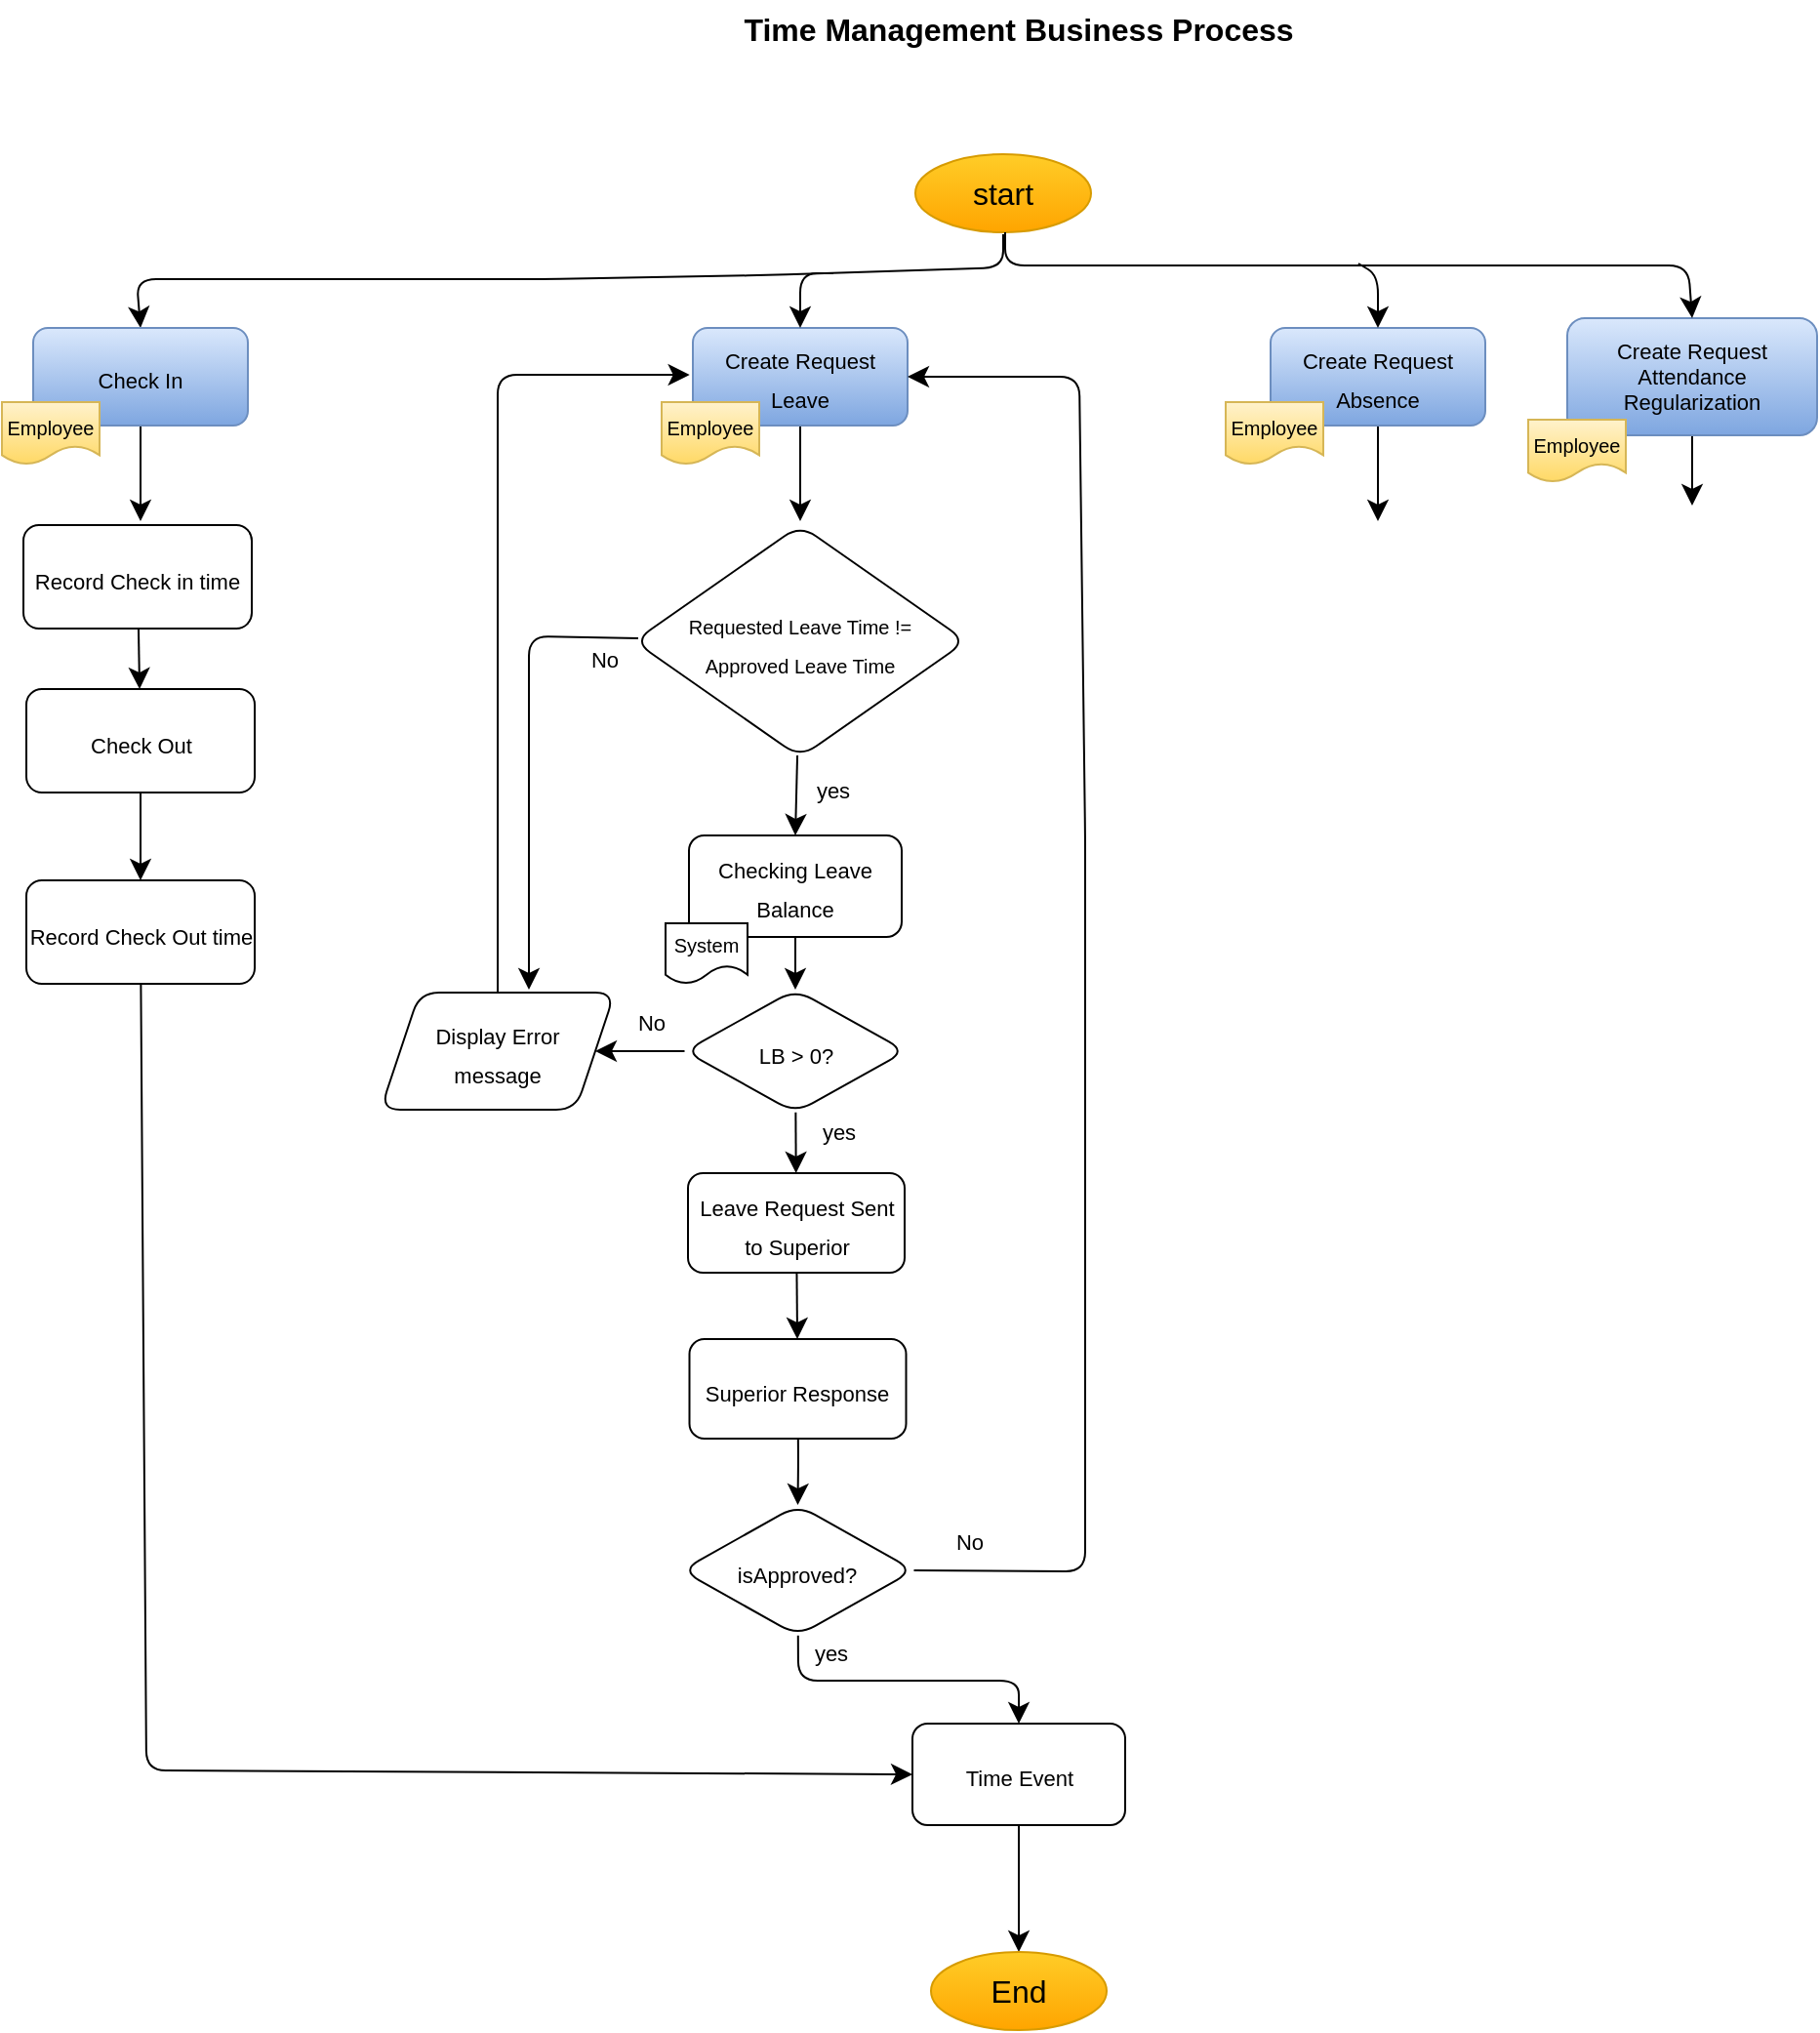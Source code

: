 <mxfile version="21.2.9" type="github">
  <diagram name="Page-1" id="3nV38mSNL-lvkJdHqZnk">
    <mxGraphModel dx="1199" dy="878" grid="0" gridSize="10" guides="1" tooltips="1" connect="1" arrows="1" fold="1" page="0" pageScale="1" pageWidth="850" pageHeight="1100" math="0" shadow="0">
      <root>
        <mxCell id="0" />
        <mxCell id="1" parent="0" />
        <mxCell id="1xMDpH14Qbi4-UP5KBB6-37" style="edgeStyle=none;rounded=1;orthogonalLoop=1;jettySize=auto;html=1;entryX=0.5;entryY=0;entryDx=0;entryDy=0;fontSize=12;startSize=8;endSize=8;movable=1;resizable=1;rotatable=1;deletable=1;editable=1;locked=0;connectable=1;" edge="1" parent="1" target="1xMDpH14Qbi4-UP5KBB6-5">
          <mxGeometry relative="1" as="geometry">
            <mxPoint x="220" y="41" as="sourcePoint" />
            <Array as="points">
              <mxPoint x="220" y="58" />
              <mxPoint x="99" y="62" />
              <mxPoint x="-17" y="64" />
              <mxPoint x="-224" y="64" />
            </Array>
          </mxGeometry>
        </mxCell>
        <mxCell id="1xMDpH14Qbi4-UP5KBB6-2" value="start" style="ellipse;whiteSpace=wrap;html=1;fontSize=16;fillColor=#ffcd28;gradientColor=#ffa500;strokeColor=#d79b00;movable=1;resizable=1;rotatable=1;deletable=1;editable=1;locked=0;connectable=1;" vertex="1" parent="1">
          <mxGeometry x="175" width="90" height="40" as="geometry" />
        </mxCell>
        <mxCell id="1xMDpH14Qbi4-UP5KBB6-3" value="Time Management Business Process" style="text;html=1;strokeColor=none;fillColor=none;align=center;verticalAlign=middle;whiteSpace=wrap;rounded=0;fontSize=16;fontStyle=1" vertex="1" parent="1">
          <mxGeometry x="63" y="-79" width="330" height="30" as="geometry" />
        </mxCell>
        <mxCell id="1xMDpH14Qbi4-UP5KBB6-4" style="edgeStyle=none;curved=1;rounded=0;orthogonalLoop=1;jettySize=auto;html=1;fontSize=12;startSize=8;endSize=8;movable=1;resizable=1;rotatable=1;deletable=1;editable=1;locked=0;connectable=1;" edge="1" parent="1" source="1xMDpH14Qbi4-UP5KBB6-5">
          <mxGeometry relative="1" as="geometry">
            <mxPoint x="-222" y="188" as="targetPoint" />
          </mxGeometry>
        </mxCell>
        <mxCell id="1xMDpH14Qbi4-UP5KBB6-5" value="&lt;font style=&quot;font-size: 11px;&quot;&gt;Check In&lt;/font&gt;" style="rounded=1;whiteSpace=wrap;html=1;fontSize=16;fillColor=#dae8fc;gradientColor=#7ea6e0;strokeColor=#6c8ebf;movable=1;resizable=1;rotatable=1;deletable=1;editable=1;locked=0;connectable=1;" vertex="1" parent="1">
          <mxGeometry x="-277" y="89" width="110" height="50" as="geometry" />
        </mxCell>
        <mxCell id="1xMDpH14Qbi4-UP5KBB6-6" value="&lt;font size=&quot;1&quot;&gt;Employee&lt;/font&gt;" style="shape=document;whiteSpace=wrap;html=1;boundedLbl=1;fontSize=16;fillColor=#fff2cc;gradientColor=#ffd966;strokeColor=#d6b656;movable=1;resizable=1;rotatable=1;deletable=1;editable=1;locked=0;connectable=1;" vertex="1" parent="1">
          <mxGeometry x="-293" y="127" width="50" height="32" as="geometry" />
        </mxCell>
        <mxCell id="1xMDpH14Qbi4-UP5KBB6-38" style="edgeStyle=none;curved=1;rounded=0;orthogonalLoop=1;jettySize=auto;html=1;fontSize=12;startSize=8;endSize=8;movable=0;resizable=0;rotatable=0;deletable=0;editable=0;locked=1;connectable=0;" edge="1" parent="1" source="1xMDpH14Qbi4-UP5KBB6-39">
          <mxGeometry relative="1" as="geometry">
            <mxPoint x="116" y="188" as="targetPoint" />
          </mxGeometry>
        </mxCell>
        <mxCell id="1xMDpH14Qbi4-UP5KBB6-39" value="&lt;font style=&quot;font-size: 11px;&quot;&gt;Create Request Leave&lt;/font&gt;" style="rounded=1;whiteSpace=wrap;html=1;fontSize=16;fillColor=#dae8fc;gradientColor=#7ea6e0;strokeColor=#6c8ebf;movable=0;resizable=0;rotatable=0;deletable=0;editable=0;locked=1;connectable=0;" vertex="1" parent="1">
          <mxGeometry x="61" y="89" width="110" height="50" as="geometry" />
        </mxCell>
        <mxCell id="1xMDpH14Qbi4-UP5KBB6-40" value="&lt;font size=&quot;1&quot;&gt;Employee&lt;/font&gt;" style="shape=document;whiteSpace=wrap;html=1;boundedLbl=1;fontSize=16;fillColor=#fff2cc;gradientColor=#ffd966;strokeColor=#d6b656;movable=0;resizable=0;rotatable=0;deletable=0;editable=0;locked=1;connectable=0;" vertex="1" parent="1">
          <mxGeometry x="45" y="127" width="50" height="32" as="geometry" />
        </mxCell>
        <mxCell id="1xMDpH14Qbi4-UP5KBB6-41" style="edgeStyle=none;curved=1;rounded=0;orthogonalLoop=1;jettySize=auto;html=1;fontSize=12;startSize=8;endSize=8;movable=1;resizable=1;rotatable=1;deletable=1;editable=1;locked=0;connectable=1;" edge="1" parent="1" source="1xMDpH14Qbi4-UP5KBB6-42">
          <mxGeometry relative="1" as="geometry">
            <mxPoint x="412" y="188" as="targetPoint" />
          </mxGeometry>
        </mxCell>
        <mxCell id="1xMDpH14Qbi4-UP5KBB6-42" value="&lt;font style=&quot;font-size: 11px;&quot;&gt;Create Request Absence&lt;/font&gt;" style="rounded=1;whiteSpace=wrap;html=1;fontSize=16;fillColor=#dae8fc;gradientColor=#7ea6e0;strokeColor=#6c8ebf;movable=1;resizable=1;rotatable=1;deletable=1;editable=1;locked=0;connectable=1;" vertex="1" parent="1">
          <mxGeometry x="357" y="89" width="110" height="50" as="geometry" />
        </mxCell>
        <mxCell id="1xMDpH14Qbi4-UP5KBB6-43" value="&lt;font size=&quot;1&quot;&gt;Employee&lt;/font&gt;" style="shape=document;whiteSpace=wrap;html=1;boundedLbl=1;fontSize=16;fillColor=#fff2cc;gradientColor=#ffd966;strokeColor=#d6b656;movable=1;resizable=1;rotatable=1;deletable=1;editable=1;locked=0;connectable=1;" vertex="1" parent="1">
          <mxGeometry x="334" y="127" width="50" height="32" as="geometry" />
        </mxCell>
        <mxCell id="1xMDpH14Qbi4-UP5KBB6-47" style="edgeStyle=none;curved=1;rounded=0;orthogonalLoop=1;jettySize=auto;html=1;fontSize=12;startSize=8;endSize=8;movable=1;resizable=1;rotatable=1;deletable=1;editable=1;locked=0;connectable=1;" edge="1" parent="1" source="1xMDpH14Qbi4-UP5KBB6-45">
          <mxGeometry relative="1" as="geometry">
            <mxPoint x="573" y="180" as="targetPoint" />
          </mxGeometry>
        </mxCell>
        <mxCell id="1xMDpH14Qbi4-UP5KBB6-45" value="&lt;font style=&quot;font-size: 11px;&quot;&gt;Create Request Attendance Regularization&lt;/font&gt;" style="rounded=1;whiteSpace=wrap;html=1;fontSize=11;fillColor=#dae8fc;gradientColor=#7ea6e0;strokeColor=#6c8ebf;movable=1;resizable=1;rotatable=1;deletable=1;editable=1;locked=0;connectable=1;" vertex="1" parent="1">
          <mxGeometry x="509" y="84" width="128" height="60" as="geometry" />
        </mxCell>
        <mxCell id="1xMDpH14Qbi4-UP5KBB6-46" value="&lt;font size=&quot;1&quot;&gt;Employee&lt;/font&gt;" style="shape=document;whiteSpace=wrap;html=1;boundedLbl=1;fontSize=16;fillColor=#fff2cc;gradientColor=#ffd966;strokeColor=#d6b656;movable=1;resizable=1;rotatable=1;deletable=1;editable=1;locked=0;connectable=1;" vertex="1" parent="1">
          <mxGeometry x="489" y="136" width="50" height="32" as="geometry" />
        </mxCell>
        <mxCell id="1xMDpH14Qbi4-UP5KBB6-48" style="edgeStyle=none;rounded=1;orthogonalLoop=1;jettySize=auto;html=1;entryX=0.5;entryY=0;entryDx=0;entryDy=0;fontSize=12;startSize=8;endSize=8;movable=1;resizable=1;rotatable=1;deletable=1;editable=1;locked=0;connectable=1;" edge="1" parent="1" target="1xMDpH14Qbi4-UP5KBB6-45">
          <mxGeometry relative="1" as="geometry">
            <mxPoint x="221" y="40" as="sourcePoint" />
            <mxPoint x="80" y="88" as="targetPoint" />
            <Array as="points">
              <mxPoint x="221" y="57" />
              <mxPoint x="317" y="57" />
              <mxPoint x="571" y="57" />
            </Array>
          </mxGeometry>
        </mxCell>
        <mxCell id="1xMDpH14Qbi4-UP5KBB6-49" value="" style="endArrow=classic;html=1;rounded=1;fontSize=12;startSize=8;endSize=8;entryX=0.5;entryY=0;entryDx=0;entryDy=0;movable=0;resizable=0;rotatable=0;deletable=0;editable=0;locked=1;connectable=0;" edge="1" parent="1" target="1xMDpH14Qbi4-UP5KBB6-39">
          <mxGeometry width="50" height="50" relative="1" as="geometry">
            <mxPoint x="133" y="61" as="sourcePoint" />
            <mxPoint x="223" y="-38" as="targetPoint" />
            <Array as="points">
              <mxPoint x="116" y="61" />
            </Array>
          </mxGeometry>
        </mxCell>
        <mxCell id="1xMDpH14Qbi4-UP5KBB6-50" value="" style="endArrow=classic;html=1;rounded=1;fontSize=12;startSize=8;endSize=8;entryX=0.5;entryY=0;entryDx=0;entryDy=0;movable=1;resizable=1;rotatable=1;deletable=1;editable=1;locked=0;connectable=1;" edge="1" parent="1" target="1xMDpH14Qbi4-UP5KBB6-42">
          <mxGeometry width="50" height="50" relative="1" as="geometry">
            <mxPoint x="402" y="56" as="sourcePoint" />
            <mxPoint x="222" y="99" as="targetPoint" />
            <Array as="points">
              <mxPoint x="412" y="62" />
            </Array>
          </mxGeometry>
        </mxCell>
        <mxCell id="1xMDpH14Qbi4-UP5KBB6-57" value="" style="edgeStyle=none;curved=1;rounded=0;orthogonalLoop=1;jettySize=auto;html=1;fontSize=12;startSize=8;endSize=8;" edge="1" parent="1" source="1xMDpH14Qbi4-UP5KBB6-51" target="1xMDpH14Qbi4-UP5KBB6-56">
          <mxGeometry relative="1" as="geometry" />
        </mxCell>
        <mxCell id="1xMDpH14Qbi4-UP5KBB6-51" value="&lt;font style=&quot;font-size: 11px;&quot;&gt;Checking Leave Balance&lt;/font&gt;" style="rounded=1;whiteSpace=wrap;html=1;fontSize=16;" vertex="1" parent="1">
          <mxGeometry x="59" y="349" width="109" height="52" as="geometry" />
        </mxCell>
        <mxCell id="1xMDpH14Qbi4-UP5KBB6-53" value="&lt;font style=&quot;font-size: 10px;&quot;&gt;System&lt;/font&gt;" style="shape=document;whiteSpace=wrap;html=1;boundedLbl=1;fontSize=10;" vertex="1" parent="1">
          <mxGeometry x="47" y="394" width="42" height="31" as="geometry" />
        </mxCell>
        <mxCell id="1xMDpH14Qbi4-UP5KBB6-59" value="" style="edgeStyle=none;curved=1;rounded=0;orthogonalLoop=1;jettySize=auto;html=1;fontSize=12;startSize=8;endSize=8;" edge="1" parent="1" source="1xMDpH14Qbi4-UP5KBB6-56" target="1xMDpH14Qbi4-UP5KBB6-58">
          <mxGeometry relative="1" as="geometry" />
        </mxCell>
        <mxCell id="1xMDpH14Qbi4-UP5KBB6-71" value="" style="edgeStyle=none;curved=1;rounded=0;orthogonalLoop=1;jettySize=auto;html=1;fontSize=12;startSize=8;endSize=8;" edge="1" parent="1" source="1xMDpH14Qbi4-UP5KBB6-56" target="1xMDpH14Qbi4-UP5KBB6-70">
          <mxGeometry relative="1" as="geometry" />
        </mxCell>
        <mxCell id="1xMDpH14Qbi4-UP5KBB6-56" value="&lt;font style=&quot;font-size: 11px;&quot;&gt;LB &amp;gt; 0?&lt;/font&gt;" style="rhombus;whiteSpace=wrap;html=1;fontSize=16;rounded=1;" vertex="1" parent="1">
          <mxGeometry x="56.75" y="428" width="113.5" height="63" as="geometry" />
        </mxCell>
        <mxCell id="1xMDpH14Qbi4-UP5KBB6-61" value="" style="edgeStyle=none;curved=1;rounded=0;orthogonalLoop=1;jettySize=auto;html=1;fontSize=12;startSize=8;endSize=8;" edge="1" parent="1" source="1xMDpH14Qbi4-UP5KBB6-58" target="1xMDpH14Qbi4-UP5KBB6-60">
          <mxGeometry relative="1" as="geometry" />
        </mxCell>
        <mxCell id="1xMDpH14Qbi4-UP5KBB6-58" value="&lt;font style=&quot;font-size: 11px;&quot;&gt;Leave Request Sent to Superior&lt;/font&gt;" style="whiteSpace=wrap;html=1;fontSize=16;rounded=1;" vertex="1" parent="1">
          <mxGeometry x="58.5" y="522" width="111" height="51" as="geometry" />
        </mxCell>
        <mxCell id="1xMDpH14Qbi4-UP5KBB6-63" value="" style="edgeStyle=none;rounded=1;orthogonalLoop=1;jettySize=auto;html=1;fontSize=12;startSize=8;endSize=8;entryX=0.5;entryY=0;entryDx=0;entryDy=0;" edge="1" parent="1" source="1xMDpH14Qbi4-UP5KBB6-60" target="1xMDpH14Qbi4-UP5KBB6-62">
          <mxGeometry relative="1" as="geometry">
            <Array as="points">
              <mxPoint x="115" y="670" />
            </Array>
          </mxGeometry>
        </mxCell>
        <mxCell id="1xMDpH14Qbi4-UP5KBB6-60" value="&lt;span style=&quot;font-size: 11px;&quot;&gt;Superior Response&lt;/span&gt;" style="whiteSpace=wrap;html=1;fontSize=16;rounded=1;" vertex="1" parent="1">
          <mxGeometry x="59.25" y="607" width="111" height="51" as="geometry" />
        </mxCell>
        <mxCell id="1xMDpH14Qbi4-UP5KBB6-83" style="edgeStyle=none;rounded=1;orthogonalLoop=1;jettySize=auto;html=1;fontSize=12;startSize=8;endSize=8;entryX=0.5;entryY=0;entryDx=0;entryDy=0;" edge="1" parent="1" source="1xMDpH14Qbi4-UP5KBB6-62" target="1xMDpH14Qbi4-UP5KBB6-84">
          <mxGeometry relative="1" as="geometry">
            <mxPoint x="114.75" y="800.667" as="targetPoint" />
            <Array as="points">
              <mxPoint x="115" y="782" />
              <mxPoint x="228" y="782" />
            </Array>
          </mxGeometry>
        </mxCell>
        <mxCell id="1xMDpH14Qbi4-UP5KBB6-62" value="&lt;font style=&quot;font-size: 11px;&quot;&gt;isApproved?&lt;/font&gt;" style="rhombus;whiteSpace=wrap;html=1;fontSize=16;rounded=1;" vertex="1" parent="1">
          <mxGeometry x="55.25" y="692" width="119" height="67" as="geometry" />
        </mxCell>
        <mxCell id="1xMDpH14Qbi4-UP5KBB6-66" style="edgeStyle=none;rounded=1;orthogonalLoop=1;jettySize=auto;html=1;fontSize=12;startSize=8;endSize=8;exitX=1;exitY=0.5;exitDx=0;exitDy=0;" edge="1" parent="1" source="1xMDpH14Qbi4-UP5KBB6-62">
          <mxGeometry relative="1" as="geometry">
            <mxPoint x="171" y="114" as="targetPoint" />
            <mxPoint x="270.452" y="572.809" as="sourcePoint" />
            <Array as="points">
              <mxPoint x="262" y="726" />
              <mxPoint x="262" y="567" />
              <mxPoint x="262" y="350" />
              <mxPoint x="259" y="114" />
            </Array>
          </mxGeometry>
        </mxCell>
        <mxCell id="1xMDpH14Qbi4-UP5KBB6-72" style="edgeStyle=none;rounded=1;orthogonalLoop=1;jettySize=auto;html=1;fontSize=12;startSize=8;endSize=8;" edge="1" parent="1" source="1xMDpH14Qbi4-UP5KBB6-70">
          <mxGeometry relative="1" as="geometry">
            <mxPoint x="59.333" y="113.0" as="targetPoint" />
            <Array as="points">
              <mxPoint x="-39" y="113" />
            </Array>
          </mxGeometry>
        </mxCell>
        <mxCell id="1xMDpH14Qbi4-UP5KBB6-70" value="&lt;font style=&quot;font-size: 11px;&quot;&gt;Display Error &lt;br&gt;message&lt;/font&gt;" style="shape=parallelogram;perimeter=parallelogramPerimeter;whiteSpace=wrap;html=1;fixedSize=1;fontSize=16;rounded=1;" vertex="1" parent="1">
          <mxGeometry x="-99" y="429.5" width="120" height="60" as="geometry" />
        </mxCell>
        <mxCell id="1xMDpH14Qbi4-UP5KBB6-73" value="&lt;font style=&quot;font-size: 11px;&quot;&gt;yes&lt;/font&gt;" style="text;html=1;strokeColor=none;fillColor=none;align=center;verticalAlign=middle;whiteSpace=wrap;rounded=0;fontSize=16;" vertex="1" parent="1">
          <mxGeometry x="106" y="484" width="60" height="30" as="geometry" />
        </mxCell>
        <mxCell id="1xMDpH14Qbi4-UP5KBB6-74" value="&lt;font style=&quot;font-size: 11px;&quot;&gt;No&lt;/font&gt;" style="text;html=1;strokeColor=none;fillColor=none;align=center;verticalAlign=middle;whiteSpace=wrap;rounded=0;fontSize=16;" vertex="1" parent="1">
          <mxGeometry x="10" y="428" width="60" height="30" as="geometry" />
        </mxCell>
        <mxCell id="1xMDpH14Qbi4-UP5KBB6-81" value="&lt;font style=&quot;font-size: 11px;&quot;&gt;yes&lt;/font&gt;" style="text;html=1;strokeColor=none;fillColor=none;align=center;verticalAlign=middle;whiteSpace=wrap;rounded=0;fontSize=16;" vertex="1" parent="1">
          <mxGeometry x="102" y="751" width="60" height="30" as="geometry" />
        </mxCell>
        <mxCell id="1xMDpH14Qbi4-UP5KBB6-82" value="&lt;font style=&quot;font-size: 11px;&quot;&gt;No&lt;/font&gt;" style="text;html=1;strokeColor=none;fillColor=none;align=center;verticalAlign=middle;whiteSpace=wrap;rounded=0;fontSize=16;" vertex="1" parent="1">
          <mxGeometry x="173.25" y="694" width="60" height="30" as="geometry" />
        </mxCell>
        <mxCell id="1xMDpH14Qbi4-UP5KBB6-92" style="edgeStyle=none;curved=1;rounded=0;orthogonalLoop=1;jettySize=auto;html=1;fontSize=12;startSize=8;endSize=8;" edge="1" parent="1" source="1xMDpH14Qbi4-UP5KBB6-84" target="1xMDpH14Qbi4-UP5KBB6-91">
          <mxGeometry relative="1" as="geometry" />
        </mxCell>
        <mxCell id="1xMDpH14Qbi4-UP5KBB6-84" value="&lt;font style=&quot;font-size: 11px;&quot;&gt;Time Event&lt;br&gt;&lt;/font&gt;" style="rounded=1;whiteSpace=wrap;html=1;fontSize=16;" vertex="1" parent="1">
          <mxGeometry x="173.5" y="804" width="109" height="52" as="geometry" />
        </mxCell>
        <mxCell id="1xMDpH14Qbi4-UP5KBB6-87" style="edgeStyle=none;curved=1;rounded=0;orthogonalLoop=1;jettySize=auto;html=1;entryX=0.5;entryY=0;entryDx=0;entryDy=0;fontSize=12;startSize=8;endSize=8;" edge="1" parent="1" source="1xMDpH14Qbi4-UP5KBB6-85" target="1xMDpH14Qbi4-UP5KBB6-51">
          <mxGeometry relative="1" as="geometry" />
        </mxCell>
        <mxCell id="1xMDpH14Qbi4-UP5KBB6-89" style="edgeStyle=none;rounded=1;orthogonalLoop=1;jettySize=auto;html=1;fontSize=12;startSize=8;endSize=8;" edge="1" parent="1" source="1xMDpH14Qbi4-UP5KBB6-85">
          <mxGeometry relative="1" as="geometry">
            <mxPoint x="-23" y="428" as="targetPoint" />
            <Array as="points">
              <mxPoint x="-23" y="247" />
            </Array>
          </mxGeometry>
        </mxCell>
        <mxCell id="1xMDpH14Qbi4-UP5KBB6-85" value="&lt;font style=&quot;font-size: 10px;&quot;&gt;Requested Leave Time != &lt;br&gt;Approved Leave Time&lt;/font&gt;" style="rhombus;whiteSpace=wrap;html=1;fontSize=16;rounded=1;" vertex="1" parent="1">
          <mxGeometry x="30.87" y="190" width="170.25" height="119" as="geometry" />
        </mxCell>
        <mxCell id="1xMDpH14Qbi4-UP5KBB6-88" value="&lt;font style=&quot;font-size: 11px;&quot;&gt;yes&lt;/font&gt;" style="text;html=1;strokeColor=none;fillColor=none;align=center;verticalAlign=middle;whiteSpace=wrap;rounded=0;fontSize=16;" vertex="1" parent="1">
          <mxGeometry x="103" y="309" width="60" height="30" as="geometry" />
        </mxCell>
        <mxCell id="1xMDpH14Qbi4-UP5KBB6-90" value="&lt;font style=&quot;font-size: 11px;&quot;&gt;No&lt;/font&gt;" style="text;html=1;strokeColor=none;fillColor=none;align=center;verticalAlign=middle;whiteSpace=wrap;rounded=0;fontSize=16;" vertex="1" parent="1">
          <mxGeometry x="-14" y="242" width="60" height="30" as="geometry" />
        </mxCell>
        <mxCell id="1xMDpH14Qbi4-UP5KBB6-91" value="End" style="ellipse;whiteSpace=wrap;html=1;fontSize=16;fillColor=#ffcd28;gradientColor=#ffa500;strokeColor=#d79b00;movable=1;resizable=1;rotatable=1;deletable=1;editable=1;locked=0;connectable=1;" vertex="1" parent="1">
          <mxGeometry x="183" y="921" width="90" height="40" as="geometry" />
        </mxCell>
        <mxCell id="1xMDpH14Qbi4-UP5KBB6-95" value="" style="edgeStyle=none;curved=1;rounded=0;orthogonalLoop=1;jettySize=auto;html=1;fontSize=12;startSize=8;endSize=8;" edge="1" parent="1" source="1xMDpH14Qbi4-UP5KBB6-93" target="1xMDpH14Qbi4-UP5KBB6-94">
          <mxGeometry relative="1" as="geometry" />
        </mxCell>
        <mxCell id="1xMDpH14Qbi4-UP5KBB6-93" value="&lt;font style=&quot;font-size: 11px;&quot;&gt;Record Check in time&lt;/font&gt;" style="rounded=1;whiteSpace=wrap;html=1;fontSize=16;" vertex="1" parent="1">
          <mxGeometry x="-282" y="190" width="117" height="53" as="geometry" />
        </mxCell>
        <mxCell id="1xMDpH14Qbi4-UP5KBB6-97" value="" style="edgeStyle=none;curved=1;rounded=0;orthogonalLoop=1;jettySize=auto;html=1;fontSize=12;startSize=8;endSize=8;" edge="1" parent="1" source="1xMDpH14Qbi4-UP5KBB6-94" target="1xMDpH14Qbi4-UP5KBB6-96">
          <mxGeometry relative="1" as="geometry" />
        </mxCell>
        <mxCell id="1xMDpH14Qbi4-UP5KBB6-94" value="&lt;font style=&quot;font-size: 11px;&quot;&gt;Check Out&lt;/font&gt;" style="rounded=1;whiteSpace=wrap;html=1;fontSize=16;" vertex="1" parent="1">
          <mxGeometry x="-280.5" y="274" width="117" height="53" as="geometry" />
        </mxCell>
        <mxCell id="1xMDpH14Qbi4-UP5KBB6-98" style="edgeStyle=none;rounded=1;orthogonalLoop=1;jettySize=auto;html=1;entryX=0;entryY=0.5;entryDx=0;entryDy=0;fontSize=12;startSize=8;endSize=8;" edge="1" parent="1" source="1xMDpH14Qbi4-UP5KBB6-96" target="1xMDpH14Qbi4-UP5KBB6-84">
          <mxGeometry relative="1" as="geometry">
            <Array as="points">
              <mxPoint x="-219" y="828" />
            </Array>
          </mxGeometry>
        </mxCell>
        <mxCell id="1xMDpH14Qbi4-UP5KBB6-96" value="&lt;font style=&quot;font-size: 11px;&quot;&gt;Record Check Out time&lt;/font&gt;" style="rounded=1;whiteSpace=wrap;html=1;fontSize=16;" vertex="1" parent="1">
          <mxGeometry x="-280.5" y="372" width="117" height="53" as="geometry" />
        </mxCell>
      </root>
    </mxGraphModel>
  </diagram>
</mxfile>
